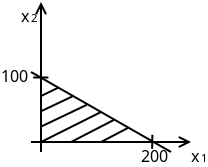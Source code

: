 <?xml version="1.0" encoding="UTF-8"?>
<dia:diagram xmlns:dia="http://www.lysator.liu.se/~alla/dia/">
  <dia:layer name="Background" visible="true">
    <dia:object type="Standard - Line" version="0" id="O0">
      <dia:attribute name="obj_pos">
        <dia:point val="2.5,8"/>
      </dia:attribute>
      <dia:attribute name="obj_bb">
        <dia:rectangle val="2,0.45;3,8.05"/>
      </dia:attribute>
      <dia:attribute name="conn_endpoints">
        <dia:point val="2.5,8"/>
        <dia:point val="2.5,0.5"/>
      </dia:attribute>
      <dia:attribute name="numcp">
        <dia:int val="1"/>
      </dia:attribute>
      <dia:attribute name="end_arrow">
        <dia:enum val="1"/>
      </dia:attribute>
      <dia:attribute name="end_arrow_length">
        <dia:real val="0.5"/>
      </dia:attribute>
      <dia:attribute name="end_arrow_width">
        <dia:real val="0.5"/>
      </dia:attribute>
    </dia:object>
    <dia:object type="Standard - Line" version="0" id="O1">
      <dia:attribute name="obj_pos">
        <dia:point val="2,7.5"/>
      </dia:attribute>
      <dia:attribute name="obj_bb">
        <dia:rectangle val="1.95,7;10.05,8"/>
      </dia:attribute>
      <dia:attribute name="conn_endpoints">
        <dia:point val="2,7.5"/>
        <dia:point val="10,7.5"/>
      </dia:attribute>
      <dia:attribute name="numcp">
        <dia:int val="1"/>
      </dia:attribute>
      <dia:attribute name="end_arrow">
        <dia:enum val="1"/>
      </dia:attribute>
      <dia:attribute name="end_arrow_length">
        <dia:real val="0.5"/>
      </dia:attribute>
      <dia:attribute name="end_arrow_width">
        <dia:real val="0.5"/>
      </dia:attribute>
    </dia:object>
    <dia:object type="Standard - Line" version="0" id="O2">
      <dia:attribute name="obj_pos">
        <dia:point val="2,4"/>
      </dia:attribute>
      <dia:attribute name="obj_bb">
        <dia:rectangle val="1.932,3.932;9.068,8.068"/>
      </dia:attribute>
      <dia:attribute name="conn_endpoints">
        <dia:point val="2,4"/>
        <dia:point val="9,8"/>
      </dia:attribute>
      <dia:attribute name="numcp">
        <dia:int val="1"/>
      </dia:attribute>
    </dia:object>
    <dia:object type="Standard - Line" version="0" id="O3">
      <dia:attribute name="obj_pos">
        <dia:point val="4.082,5.213"/>
      </dia:attribute>
      <dia:attribute name="obj_bb">
        <dia:rectangle val="2.458,5.146;4.148,6.017"/>
      </dia:attribute>
      <dia:attribute name="conn_endpoints">
        <dia:point val="4.082,5.213"/>
        <dia:point val="2.525,5.95"/>
      </dia:attribute>
      <dia:attribute name="numcp">
        <dia:int val="1"/>
      </dia:attribute>
    </dia:object>
    <dia:object type="Standard - Line" version="0" id="O4">
      <dia:attribute name="obj_pos">
        <dia:point val="4.794,5.638"/>
      </dia:attribute>
      <dia:attribute name="obj_bb">
        <dia:rectangle val="2.421,5.571;4.861,6.804"/>
      </dia:attribute>
      <dia:attribute name="conn_endpoints">
        <dia:point val="4.794,5.638"/>
        <dia:point val="2.487,6.737"/>
      </dia:attribute>
      <dia:attribute name="numcp">
        <dia:int val="1"/>
      </dia:attribute>
    </dia:object>
    <dia:object type="Standard - Line" version="0" id="O5">
      <dia:attribute name="obj_pos">
        <dia:point val="5.5,6"/>
      </dia:attribute>
      <dia:attribute name="obj_bb">
        <dia:rectangle val="2.433,5.933;5.567,7.567"/>
      </dia:attribute>
      <dia:attribute name="conn_endpoints">
        <dia:point val="5.5,6"/>
        <dia:point val="2.5,7.5"/>
      </dia:attribute>
      <dia:attribute name="numcp">
        <dia:int val="1"/>
      </dia:attribute>
      <dia:connections>
        <dia:connection handle="0" to="O2" connection="0"/>
      </dia:connections>
    </dia:object>
    <dia:object type="Standard - Line" version="0" id="O6">
      <dia:attribute name="obj_pos">
        <dia:point val="6.157,6.388"/>
      </dia:attribute>
      <dia:attribute name="obj_bb">
        <dia:rectangle val="3.933,6.32;6.224,7.567"/>
      </dia:attribute>
      <dia:attribute name="conn_endpoints">
        <dia:point val="6.157,6.388"/>
        <dia:point val="4,7.5"/>
      </dia:attribute>
      <dia:attribute name="numcp">
        <dia:int val="1"/>
      </dia:attribute>
    </dia:object>
    <dia:object type="Standard - Line" version="0" id="O7">
      <dia:attribute name="obj_pos">
        <dia:point val="6.838,6.8"/>
      </dia:attribute>
      <dia:attribute name="obj_bb">
        <dia:rectangle val="5.433,6.733;6.905,7.567"/>
      </dia:attribute>
      <dia:attribute name="conn_endpoints">
        <dia:point val="6.838,6.8"/>
        <dia:point val="5.5,7.5"/>
      </dia:attribute>
      <dia:attribute name="numcp">
        <dia:int val="1"/>
      </dia:attribute>
    </dia:object>
    <dia:object type="Standard - Line" version="0" id="O8">
      <dia:attribute name="obj_pos">
        <dia:point val="3.357,4.787"/>
      </dia:attribute>
      <dia:attribute name="obj_bb">
        <dia:rectangle val="2.458,4.721;3.424,5.254"/>
      </dia:attribute>
      <dia:attribute name="conn_endpoints">
        <dia:point val="3.357,4.787"/>
        <dia:point val="2.525,5.188"/>
      </dia:attribute>
      <dia:attribute name="numcp">
        <dia:int val="1"/>
      </dia:attribute>
    </dia:object>
    <dia:object type="Standard - Line" version="0" id="O9">
      <dia:attribute name="obj_pos">
        <dia:point val="2.107,4.275"/>
      </dia:attribute>
      <dia:attribute name="obj_bb">
        <dia:rectangle val="2.057,4.225;2.919,4.325"/>
      </dia:attribute>
      <dia:attribute name="conn_endpoints">
        <dia:point val="2.107,4.275"/>
        <dia:point val="2.869,4.275"/>
      </dia:attribute>
      <dia:attribute name="numcp">
        <dia:int val="1"/>
      </dia:attribute>
    </dia:object>
    <dia:object type="Standard - Line" version="0" id="O10">
      <dia:attribute name="obj_pos">
        <dia:point val="8.069,7.138"/>
      </dia:attribute>
      <dia:attribute name="obj_bb">
        <dia:rectangle val="8.006,7.087;8.12,7.888"/>
      </dia:attribute>
      <dia:attribute name="conn_endpoints">
        <dia:point val="8.069,7.138"/>
        <dia:point val="8.057,7.838"/>
      </dia:attribute>
      <dia:attribute name="numcp">
        <dia:int val="1"/>
      </dia:attribute>
    </dia:object>
    <dia:object type="Standard - Text" version="0" id="O11">
      <dia:attribute name="obj_pos">
        <dia:point val="1.5,1.5"/>
      </dia:attribute>
      <dia:attribute name="obj_bb">
        <dia:rectangle val="1.5,0.8;2,2"/>
      </dia:attribute>
      <dia:attribute name="text">
        <dia:composite type="text">
          <dia:attribute name="string">
            <dia:string>#x#</dia:string>
          </dia:attribute>
          <dia:attribute name="font">
            <dia:font family="sans" style="0" name="Helvetica"/>
          </dia:attribute>
          <dia:attribute name="height">
            <dia:real val="1"/>
          </dia:attribute>
          <dia:attribute name="pos">
            <dia:point val="1.5,1.5"/>
          </dia:attribute>
          <dia:attribute name="color">
            <dia:color val="#000000"/>
          </dia:attribute>
          <dia:attribute name="alignment">
            <dia:enum val="0"/>
          </dia:attribute>
        </dia:composite>
      </dia:attribute>
    </dia:object>
    <dia:object type="Standard - Text" version="0" id="O12">
      <dia:attribute name="obj_pos">
        <dia:point val="10,8.5"/>
      </dia:attribute>
      <dia:attribute name="obj_bb">
        <dia:rectangle val="10,7.8;10.5,9"/>
      </dia:attribute>
      <dia:attribute name="text">
        <dia:composite type="text">
          <dia:attribute name="string">
            <dia:string>#x#</dia:string>
          </dia:attribute>
          <dia:attribute name="font">
            <dia:font family="sans" style="0" name="Helvetica"/>
          </dia:attribute>
          <dia:attribute name="height">
            <dia:real val="1"/>
          </dia:attribute>
          <dia:attribute name="pos">
            <dia:point val="10,8.5"/>
          </dia:attribute>
          <dia:attribute name="color">
            <dia:color val="#000000"/>
          </dia:attribute>
          <dia:attribute name="alignment">
            <dia:enum val="0"/>
          </dia:attribute>
        </dia:composite>
      </dia:attribute>
    </dia:object>
    <dia:object type="Standard - Text" version="0" id="O13">
      <dia:attribute name="obj_pos">
        <dia:point val="10.5,8.5"/>
      </dia:attribute>
      <dia:attribute name="obj_bb">
        <dia:rectangle val="10.484,7.984;10.8,8.883"/>
      </dia:attribute>
      <dia:attribute name="text">
        <dia:composite type="text">
          <dia:attribute name="string">
            <dia:string>#1#</dia:string>
          </dia:attribute>
          <dia:attribute name="font">
            <dia:font family="sans" style="0" name="Helvetica"/>
          </dia:attribute>
          <dia:attribute name="height">
            <dia:real val="0.7"/>
          </dia:attribute>
          <dia:attribute name="pos">
            <dia:point val="10.5,8.5"/>
          </dia:attribute>
          <dia:attribute name="color">
            <dia:color val="#000000"/>
          </dia:attribute>
          <dia:attribute name="alignment">
            <dia:enum val="0"/>
          </dia:attribute>
        </dia:composite>
      </dia:attribute>
    </dia:object>
    <dia:object type="Standard - Text" version="0" id="O14">
      <dia:attribute name="obj_pos">
        <dia:point val="2,1.5"/>
      </dia:attribute>
      <dia:attribute name="obj_bb">
        <dia:rectangle val="1.984,0.984;2.3,1.883"/>
      </dia:attribute>
      <dia:attribute name="text">
        <dia:composite type="text">
          <dia:attribute name="string">
            <dia:string>#2#</dia:string>
          </dia:attribute>
          <dia:attribute name="font">
            <dia:font family="sans" style="0" name="Helvetica"/>
          </dia:attribute>
          <dia:attribute name="height">
            <dia:real val="0.7"/>
          </dia:attribute>
          <dia:attribute name="pos">
            <dia:point val="2,1.5"/>
          </dia:attribute>
          <dia:attribute name="color">
            <dia:color val="#000000"/>
          </dia:attribute>
          <dia:attribute name="alignment">
            <dia:enum val="0"/>
          </dia:attribute>
        </dia:composite>
      </dia:attribute>
    </dia:object>
    <dia:object type="Standard - Text" version="0" id="O15">
      <dia:attribute name="obj_pos">
        <dia:point val="0.5,4.5"/>
      </dia:attribute>
      <dia:attribute name="obj_bb">
        <dia:rectangle val="0.477,3.777;2,5.045"/>
      </dia:attribute>
      <dia:attribute name="text">
        <dia:composite type="text">
          <dia:attribute name="string">
            <dia:string>#100#</dia:string>
          </dia:attribute>
          <dia:attribute name="font">
            <dia:font family="sans" style="0" name="Helvetica"/>
          </dia:attribute>
          <dia:attribute name="height">
            <dia:real val="1"/>
          </dia:attribute>
          <dia:attribute name="pos">
            <dia:point val="0.5,4.5"/>
          </dia:attribute>
          <dia:attribute name="color">
            <dia:color val="#000000"/>
          </dia:attribute>
          <dia:attribute name="alignment">
            <dia:enum val="0"/>
          </dia:attribute>
        </dia:composite>
      </dia:attribute>
    </dia:object>
    <dia:object type="Standard - Text" version="0" id="O16">
      <dia:attribute name="obj_pos">
        <dia:point val="7.5,8.5"/>
      </dia:attribute>
      <dia:attribute name="obj_bb">
        <dia:rectangle val="7.478,7.777;9,9.045"/>
      </dia:attribute>
      <dia:attribute name="text">
        <dia:composite type="text">
          <dia:attribute name="string">
            <dia:string>#200#</dia:string>
          </dia:attribute>
          <dia:attribute name="font">
            <dia:font family="sans" style="0" name="Helvetica"/>
          </dia:attribute>
          <dia:attribute name="height">
            <dia:real val="1"/>
          </dia:attribute>
          <dia:attribute name="pos">
            <dia:point val="7.5,8.5"/>
          </dia:attribute>
          <dia:attribute name="color">
            <dia:color val="#000000"/>
          </dia:attribute>
          <dia:attribute name="alignment">
            <dia:enum val="0"/>
          </dia:attribute>
        </dia:composite>
      </dia:attribute>
    </dia:object>
  </dia:layer>
</dia:diagram>

